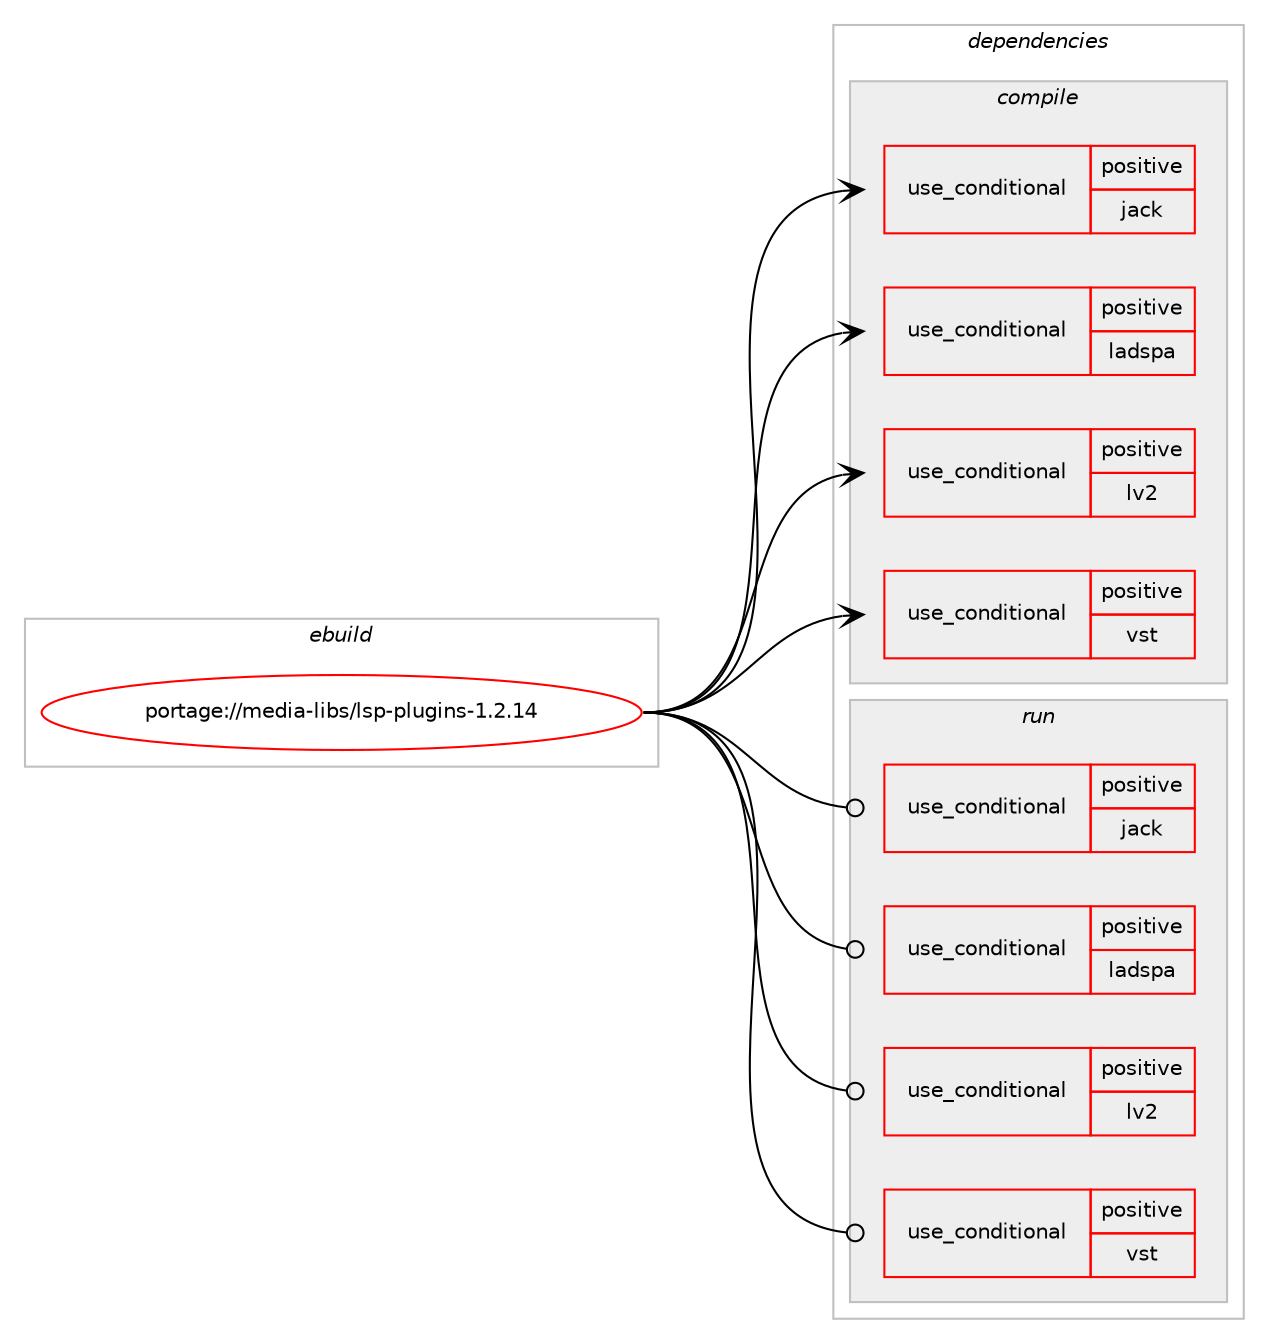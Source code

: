digraph prolog {

# *************
# Graph options
# *************

newrank=true;
concentrate=true;
compound=true;
graph [rankdir=LR,fontname=Helvetica,fontsize=10,ranksep=1.5];#, ranksep=2.5, nodesep=0.2];
edge  [arrowhead=vee];
node  [fontname=Helvetica,fontsize=10];

# **********
# The ebuild
# **********

subgraph cluster_leftcol {
color=gray;
rank=same;
label=<<i>ebuild</i>>;
id [label="portage://media-libs/lsp-plugins-1.2.14", color=red, width=4, href="../media-libs/lsp-plugins-1.2.14.svg"];
}

# ****************
# The dependencies
# ****************

subgraph cluster_midcol {
color=gray;
label=<<i>dependencies</i>>;
subgraph cluster_compile {
fillcolor="#eeeeee";
style=filled;
label=<<i>compile</i>>;
subgraph cond74647 {
dependency157102 [label=<<TABLE BORDER="0" CELLBORDER="1" CELLSPACING="0" CELLPADDING="4"><TR><TD ROWSPAN="3" CELLPADDING="10">use_conditional</TD></TR><TR><TD>positive</TD></TR><TR><TD>jack</TD></TR></TABLE>>, shape=none, color=red];
# *** BEGIN UNKNOWN DEPENDENCY TYPE (TODO) ***
# dependency157102 -> package_dependency(portage://media-libs/lsp-plugins-1.2.14,install,no,media-libs,freetype,none,[,,],[],[])
# *** END UNKNOWN DEPENDENCY TYPE (TODO) ***

# *** BEGIN UNKNOWN DEPENDENCY TYPE (TODO) ***
# dependency157102 -> package_dependency(portage://media-libs/lsp-plugins-1.2.14,install,no,virtual,jack,none,[,,],[],[])
# *** END UNKNOWN DEPENDENCY TYPE (TODO) ***

# *** BEGIN UNKNOWN DEPENDENCY TYPE (TODO) ***
# dependency157102 -> package_dependency(portage://media-libs/lsp-plugins-1.2.14,install,no,x11-libs,cairo,none,[,,],[],[use(enable(X),none)])
# *** END UNKNOWN DEPENDENCY TYPE (TODO) ***

# *** BEGIN UNKNOWN DEPENDENCY TYPE (TODO) ***
# dependency157102 -> package_dependency(portage://media-libs/lsp-plugins-1.2.14,install,no,x11-libs,libX11,none,[,,],[],[])
# *** END UNKNOWN DEPENDENCY TYPE (TODO) ***

# *** BEGIN UNKNOWN DEPENDENCY TYPE (TODO) ***
# dependency157102 -> package_dependency(portage://media-libs/lsp-plugins-1.2.14,install,no,x11-libs,libXrandr,none,[,,],[],[])
# *** END UNKNOWN DEPENDENCY TYPE (TODO) ***

}
id:e -> dependency157102:w [weight=20,style="solid",arrowhead="vee"];
subgraph cond74648 {
dependency157103 [label=<<TABLE BORDER="0" CELLBORDER="1" CELLSPACING="0" CELLPADDING="4"><TR><TD ROWSPAN="3" CELLPADDING="10">use_conditional</TD></TR><TR><TD>positive</TD></TR><TR><TD>ladspa</TD></TR></TABLE>>, shape=none, color=red];
# *** BEGIN UNKNOWN DEPENDENCY TYPE (TODO) ***
# dependency157103 -> package_dependency(portage://media-libs/lsp-plugins-1.2.14,install,no,media-libs,ladspa-sdk,none,[,,],[],[])
# *** END UNKNOWN DEPENDENCY TYPE (TODO) ***

}
id:e -> dependency157103:w [weight=20,style="solid",arrowhead="vee"];
subgraph cond74649 {
dependency157104 [label=<<TABLE BORDER="0" CELLBORDER="1" CELLSPACING="0" CELLPADDING="4"><TR><TD ROWSPAN="3" CELLPADDING="10">use_conditional</TD></TR><TR><TD>positive</TD></TR><TR><TD>lv2</TD></TR></TABLE>>, shape=none, color=red];
# *** BEGIN UNKNOWN DEPENDENCY TYPE (TODO) ***
# dependency157104 -> package_dependency(portage://media-libs/lsp-plugins-1.2.14,install,no,media-libs,freetype,none,[,,],[],[])
# *** END UNKNOWN DEPENDENCY TYPE (TODO) ***

# *** BEGIN UNKNOWN DEPENDENCY TYPE (TODO) ***
# dependency157104 -> package_dependency(portage://media-libs/lsp-plugins-1.2.14,install,no,media-libs,lv2,none,[,,],[],[])
# *** END UNKNOWN DEPENDENCY TYPE (TODO) ***

# *** BEGIN UNKNOWN DEPENDENCY TYPE (TODO) ***
# dependency157104 -> package_dependency(portage://media-libs/lsp-plugins-1.2.14,install,no,x11-libs,cairo,none,[,,],[],[use(enable(X),none)])
# *** END UNKNOWN DEPENDENCY TYPE (TODO) ***

# *** BEGIN UNKNOWN DEPENDENCY TYPE (TODO) ***
# dependency157104 -> package_dependency(portage://media-libs/lsp-plugins-1.2.14,install,no,x11-libs,libX11,none,[,,],[],[])
# *** END UNKNOWN DEPENDENCY TYPE (TODO) ***

# *** BEGIN UNKNOWN DEPENDENCY TYPE (TODO) ***
# dependency157104 -> package_dependency(portage://media-libs/lsp-plugins-1.2.14,install,no,x11-libs,libXrandr,none,[,,],[],[])
# *** END UNKNOWN DEPENDENCY TYPE (TODO) ***

}
id:e -> dependency157104:w [weight=20,style="solid",arrowhead="vee"];
subgraph cond74650 {
dependency157105 [label=<<TABLE BORDER="0" CELLBORDER="1" CELLSPACING="0" CELLPADDING="4"><TR><TD ROWSPAN="3" CELLPADDING="10">use_conditional</TD></TR><TR><TD>positive</TD></TR><TR><TD>vst</TD></TR></TABLE>>, shape=none, color=red];
# *** BEGIN UNKNOWN DEPENDENCY TYPE (TODO) ***
# dependency157105 -> package_dependency(portage://media-libs/lsp-plugins-1.2.14,install,no,media-libs,freetype,none,[,,],[],[])
# *** END UNKNOWN DEPENDENCY TYPE (TODO) ***

# *** BEGIN UNKNOWN DEPENDENCY TYPE (TODO) ***
# dependency157105 -> package_dependency(portage://media-libs/lsp-plugins-1.2.14,install,no,x11-libs,cairo,none,[,,],[],[use(enable(X),none)])
# *** END UNKNOWN DEPENDENCY TYPE (TODO) ***

# *** BEGIN UNKNOWN DEPENDENCY TYPE (TODO) ***
# dependency157105 -> package_dependency(portage://media-libs/lsp-plugins-1.2.14,install,no,x11-libs,libX11,none,[,,],[],[])
# *** END UNKNOWN DEPENDENCY TYPE (TODO) ***

# *** BEGIN UNKNOWN DEPENDENCY TYPE (TODO) ***
# dependency157105 -> package_dependency(portage://media-libs/lsp-plugins-1.2.14,install,no,x11-libs,libXrandr,none,[,,],[],[])
# *** END UNKNOWN DEPENDENCY TYPE (TODO) ***

}
id:e -> dependency157105:w [weight=20,style="solid",arrowhead="vee"];
# *** BEGIN UNKNOWN DEPENDENCY TYPE (TODO) ***
# id -> package_dependency(portage://media-libs/lsp-plugins-1.2.14,install,no,media-libs,libglvnd,none,[,,],[],[use(enable(X),none)])
# *** END UNKNOWN DEPENDENCY TYPE (TODO) ***

# *** BEGIN UNKNOWN DEPENDENCY TYPE (TODO) ***
# id -> package_dependency(portage://media-libs/lsp-plugins-1.2.14,install,no,media-libs,libsndfile,none,[,,],[],[])
# *** END UNKNOWN DEPENDENCY TYPE (TODO) ***

}
subgraph cluster_compileandrun {
fillcolor="#eeeeee";
style=filled;
label=<<i>compile and run</i>>;
}
subgraph cluster_run {
fillcolor="#eeeeee";
style=filled;
label=<<i>run</i>>;
subgraph cond74651 {
dependency157106 [label=<<TABLE BORDER="0" CELLBORDER="1" CELLSPACING="0" CELLPADDING="4"><TR><TD ROWSPAN="3" CELLPADDING="10">use_conditional</TD></TR><TR><TD>positive</TD></TR><TR><TD>jack</TD></TR></TABLE>>, shape=none, color=red];
# *** BEGIN UNKNOWN DEPENDENCY TYPE (TODO) ***
# dependency157106 -> package_dependency(portage://media-libs/lsp-plugins-1.2.14,run,no,media-libs,freetype,none,[,,],[],[])
# *** END UNKNOWN DEPENDENCY TYPE (TODO) ***

# *** BEGIN UNKNOWN DEPENDENCY TYPE (TODO) ***
# dependency157106 -> package_dependency(portage://media-libs/lsp-plugins-1.2.14,run,no,virtual,jack,none,[,,],[],[])
# *** END UNKNOWN DEPENDENCY TYPE (TODO) ***

# *** BEGIN UNKNOWN DEPENDENCY TYPE (TODO) ***
# dependency157106 -> package_dependency(portage://media-libs/lsp-plugins-1.2.14,run,no,x11-libs,cairo,none,[,,],[],[use(enable(X),none)])
# *** END UNKNOWN DEPENDENCY TYPE (TODO) ***

# *** BEGIN UNKNOWN DEPENDENCY TYPE (TODO) ***
# dependency157106 -> package_dependency(portage://media-libs/lsp-plugins-1.2.14,run,no,x11-libs,libX11,none,[,,],[],[])
# *** END UNKNOWN DEPENDENCY TYPE (TODO) ***

# *** BEGIN UNKNOWN DEPENDENCY TYPE (TODO) ***
# dependency157106 -> package_dependency(portage://media-libs/lsp-plugins-1.2.14,run,no,x11-libs,libXrandr,none,[,,],[],[])
# *** END UNKNOWN DEPENDENCY TYPE (TODO) ***

}
id:e -> dependency157106:w [weight=20,style="solid",arrowhead="odot"];
subgraph cond74652 {
dependency157107 [label=<<TABLE BORDER="0" CELLBORDER="1" CELLSPACING="0" CELLPADDING="4"><TR><TD ROWSPAN="3" CELLPADDING="10">use_conditional</TD></TR><TR><TD>positive</TD></TR><TR><TD>ladspa</TD></TR></TABLE>>, shape=none, color=red];
# *** BEGIN UNKNOWN DEPENDENCY TYPE (TODO) ***
# dependency157107 -> package_dependency(portage://media-libs/lsp-plugins-1.2.14,run,no,media-libs,ladspa-sdk,none,[,,],[],[])
# *** END UNKNOWN DEPENDENCY TYPE (TODO) ***

}
id:e -> dependency157107:w [weight=20,style="solid",arrowhead="odot"];
subgraph cond74653 {
dependency157108 [label=<<TABLE BORDER="0" CELLBORDER="1" CELLSPACING="0" CELLPADDING="4"><TR><TD ROWSPAN="3" CELLPADDING="10">use_conditional</TD></TR><TR><TD>positive</TD></TR><TR><TD>lv2</TD></TR></TABLE>>, shape=none, color=red];
# *** BEGIN UNKNOWN DEPENDENCY TYPE (TODO) ***
# dependency157108 -> package_dependency(portage://media-libs/lsp-plugins-1.2.14,run,no,media-libs,freetype,none,[,,],[],[])
# *** END UNKNOWN DEPENDENCY TYPE (TODO) ***

# *** BEGIN UNKNOWN DEPENDENCY TYPE (TODO) ***
# dependency157108 -> package_dependency(portage://media-libs/lsp-plugins-1.2.14,run,no,media-libs,lv2,none,[,,],[],[])
# *** END UNKNOWN DEPENDENCY TYPE (TODO) ***

# *** BEGIN UNKNOWN DEPENDENCY TYPE (TODO) ***
# dependency157108 -> package_dependency(portage://media-libs/lsp-plugins-1.2.14,run,no,x11-libs,cairo,none,[,,],[],[use(enable(X),none)])
# *** END UNKNOWN DEPENDENCY TYPE (TODO) ***

# *** BEGIN UNKNOWN DEPENDENCY TYPE (TODO) ***
# dependency157108 -> package_dependency(portage://media-libs/lsp-plugins-1.2.14,run,no,x11-libs,libX11,none,[,,],[],[])
# *** END UNKNOWN DEPENDENCY TYPE (TODO) ***

# *** BEGIN UNKNOWN DEPENDENCY TYPE (TODO) ***
# dependency157108 -> package_dependency(portage://media-libs/lsp-plugins-1.2.14,run,no,x11-libs,libXrandr,none,[,,],[],[])
# *** END UNKNOWN DEPENDENCY TYPE (TODO) ***

}
id:e -> dependency157108:w [weight=20,style="solid",arrowhead="odot"];
subgraph cond74654 {
dependency157109 [label=<<TABLE BORDER="0" CELLBORDER="1" CELLSPACING="0" CELLPADDING="4"><TR><TD ROWSPAN="3" CELLPADDING="10">use_conditional</TD></TR><TR><TD>positive</TD></TR><TR><TD>vst</TD></TR></TABLE>>, shape=none, color=red];
# *** BEGIN UNKNOWN DEPENDENCY TYPE (TODO) ***
# dependency157109 -> package_dependency(portage://media-libs/lsp-plugins-1.2.14,run,no,media-libs,freetype,none,[,,],[],[])
# *** END UNKNOWN DEPENDENCY TYPE (TODO) ***

# *** BEGIN UNKNOWN DEPENDENCY TYPE (TODO) ***
# dependency157109 -> package_dependency(portage://media-libs/lsp-plugins-1.2.14,run,no,x11-libs,cairo,none,[,,],[],[use(enable(X),none)])
# *** END UNKNOWN DEPENDENCY TYPE (TODO) ***

# *** BEGIN UNKNOWN DEPENDENCY TYPE (TODO) ***
# dependency157109 -> package_dependency(portage://media-libs/lsp-plugins-1.2.14,run,no,x11-libs,libX11,none,[,,],[],[])
# *** END UNKNOWN DEPENDENCY TYPE (TODO) ***

# *** BEGIN UNKNOWN DEPENDENCY TYPE (TODO) ***
# dependency157109 -> package_dependency(portage://media-libs/lsp-plugins-1.2.14,run,no,x11-libs,libXrandr,none,[,,],[],[])
# *** END UNKNOWN DEPENDENCY TYPE (TODO) ***

}
id:e -> dependency157109:w [weight=20,style="solid",arrowhead="odot"];
# *** BEGIN UNKNOWN DEPENDENCY TYPE (TODO) ***
# id -> package_dependency(portage://media-libs/lsp-plugins-1.2.14,run,no,media-libs,libglvnd,none,[,,],[],[use(enable(X),none)])
# *** END UNKNOWN DEPENDENCY TYPE (TODO) ***

# *** BEGIN UNKNOWN DEPENDENCY TYPE (TODO) ***
# id -> package_dependency(portage://media-libs/lsp-plugins-1.2.14,run,no,media-libs,libsndfile,none,[,,],[],[])
# *** END UNKNOWN DEPENDENCY TYPE (TODO) ***

}
}

# **************
# The candidates
# **************

subgraph cluster_choices {
rank=same;
color=gray;
label=<<i>candidates</i>>;

}

}
